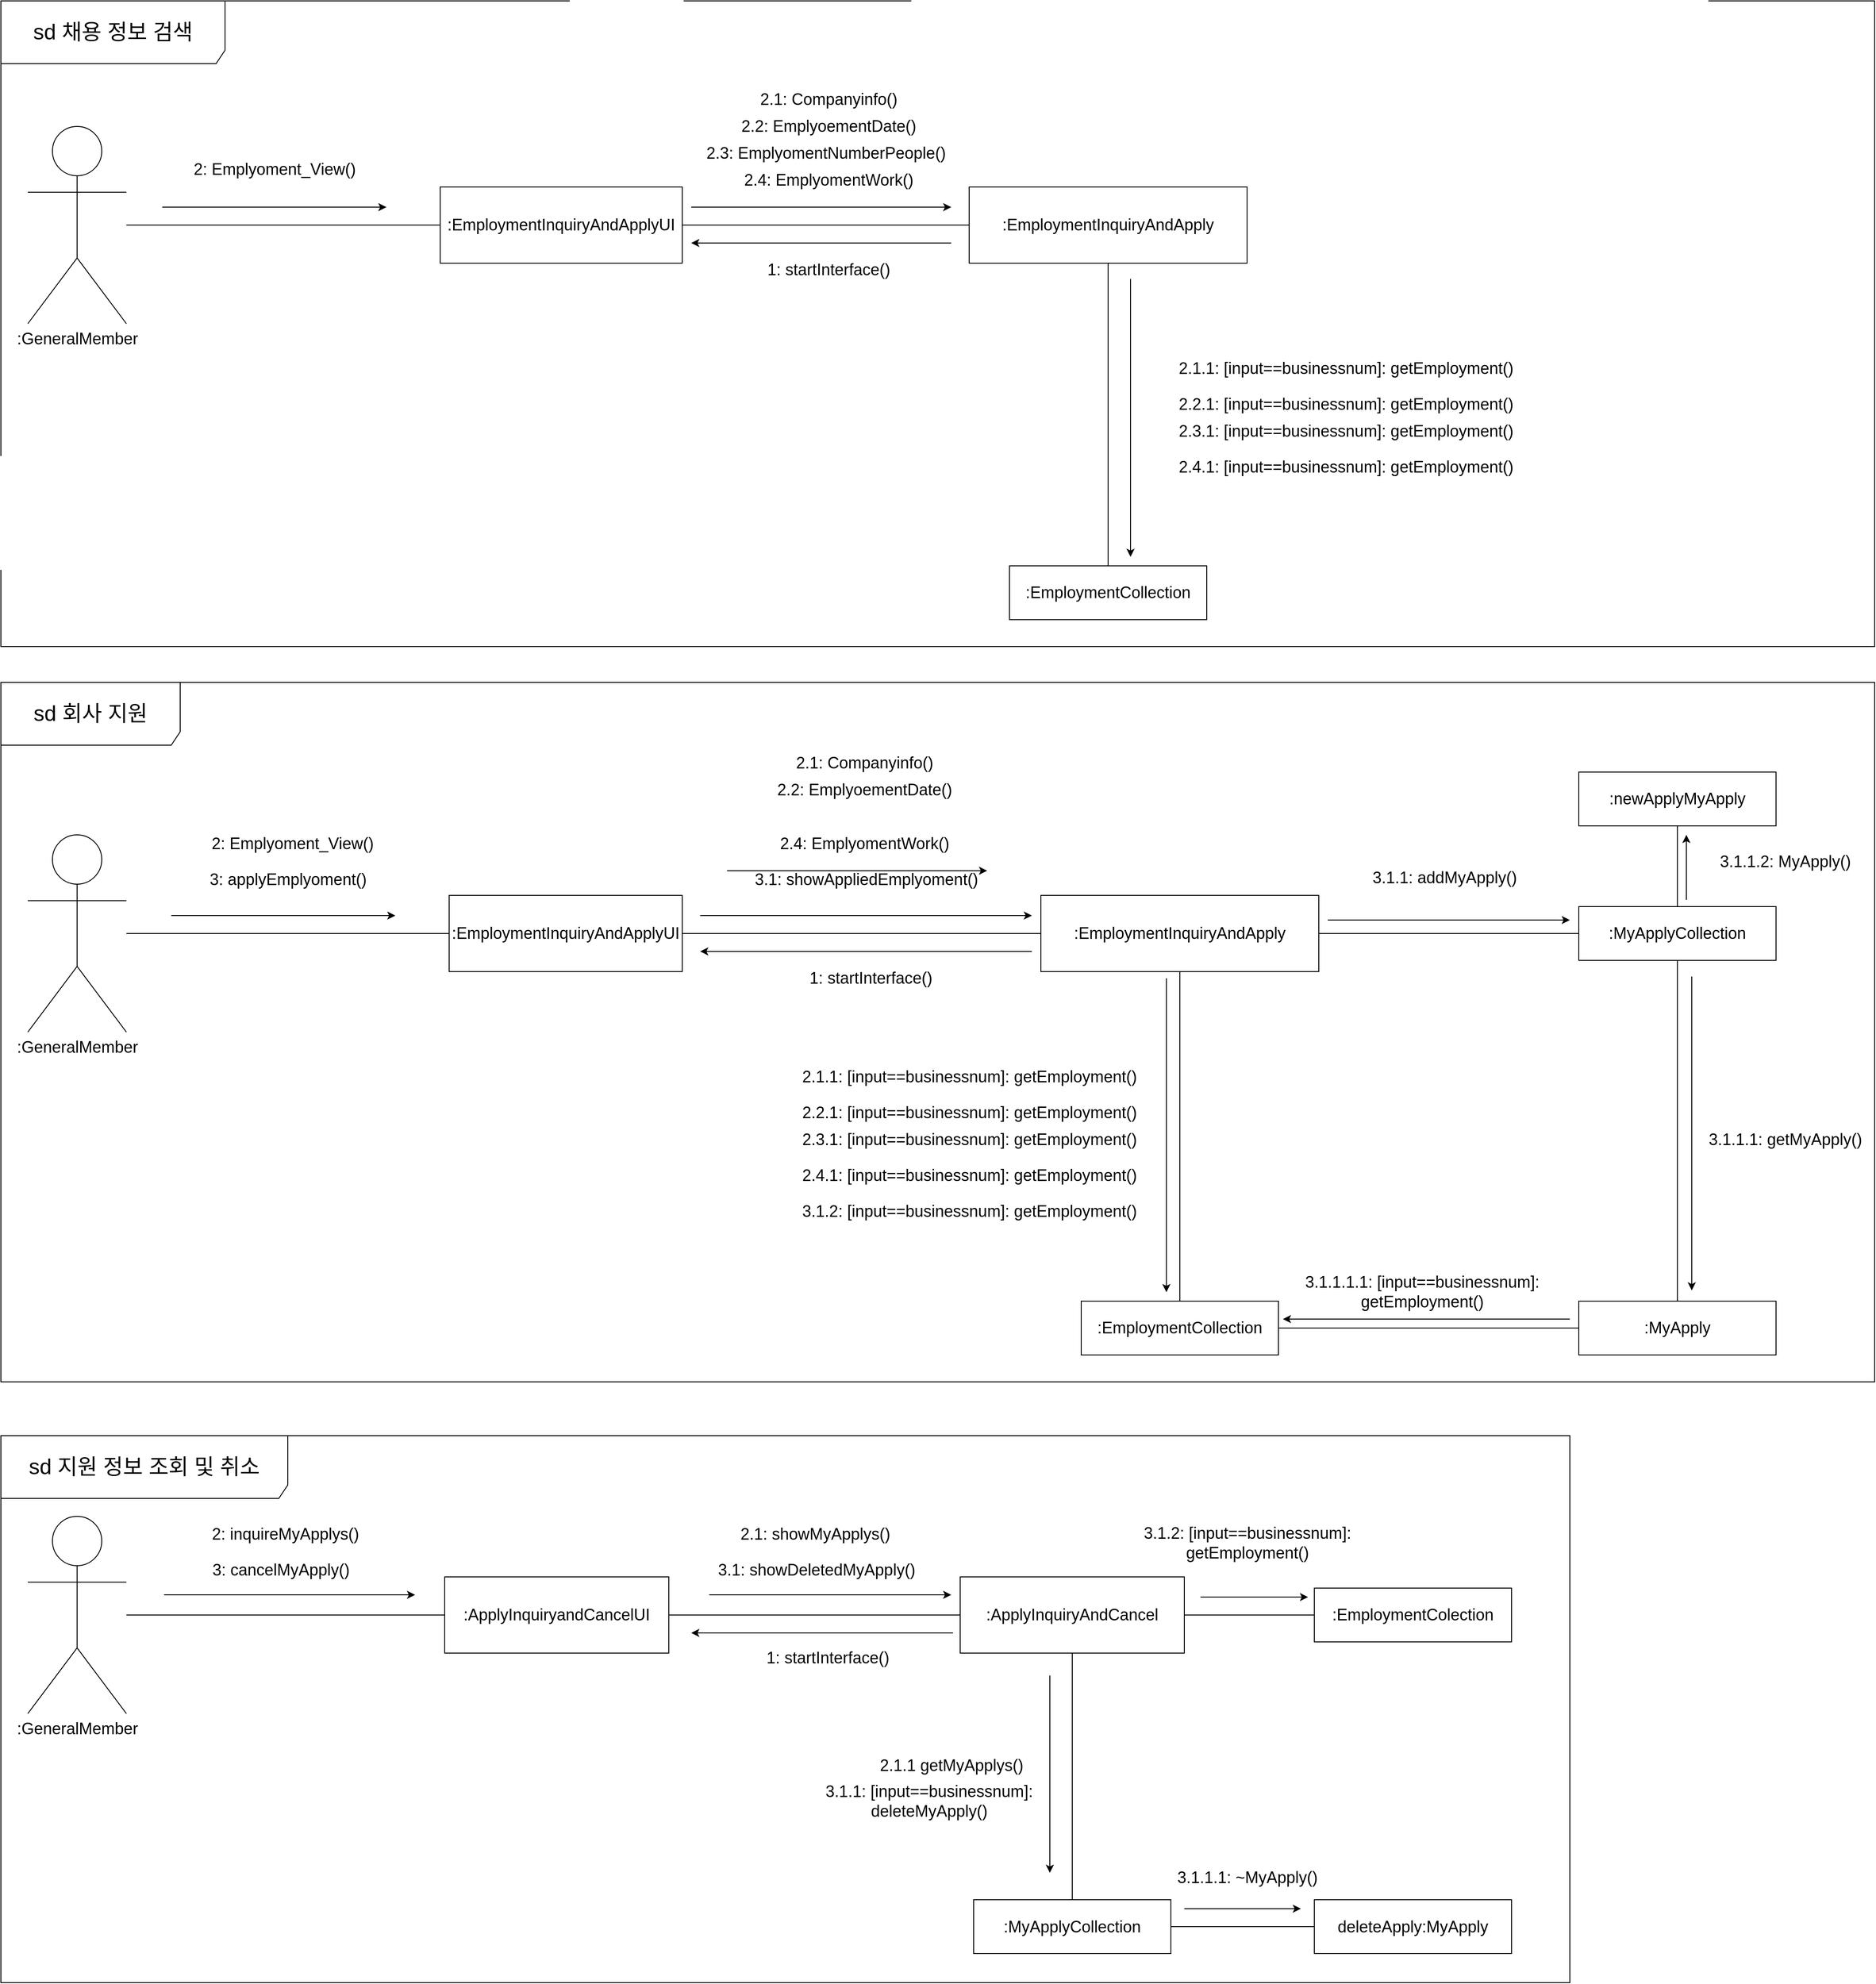 <mxfile version="21.2.8" type="device">
  <diagram name="페이지-1" id="loX1GWIg0YwVXHlp89LK">
    <mxGraphModel dx="1631" dy="4035" grid="1" gridSize="10" guides="1" tooltips="1" connect="1" arrows="1" fold="1" page="1" pageScale="1" pageWidth="827" pageHeight="1169" math="0" shadow="0">
      <root>
        <mxCell id="0" />
        <mxCell id="1" parent="0" />
        <mxCell id="WO4MqIb6YECw_nZwngJ--2" value="" style="group" parent="1" vertex="1" connectable="0">
          <mxGeometry x="40" y="-1240" width="2090" height="720" as="geometry" />
        </mxCell>
        <mxCell id="quF1uSy7DQYUhARwBzJB-43" value="&lt;font style=&quot;font-size: 24px;&quot;&gt;sd 채용 정보 검색&lt;/font&gt;" style="shape=umlFrame;whiteSpace=wrap;html=1;pointerEvents=0;width=250;height=70;" parent="WO4MqIb6YECw_nZwngJ--2" vertex="1">
          <mxGeometry width="2090" height="720" as="geometry" />
        </mxCell>
        <mxCell id="quF1uSy7DQYUhARwBzJB-44" value="&lt;font style=&quot;font-size: 18px;&quot;&gt;:GeneralMember&lt;/font&gt;" style="shape=umlActor;verticalLabelPosition=bottom;verticalAlign=top;html=1;outlineConnect=0;" parent="WO4MqIb6YECw_nZwngJ--2" vertex="1">
          <mxGeometry x="30" y="140" width="110" height="220" as="geometry" />
        </mxCell>
        <mxCell id="quF1uSy7DQYUhARwBzJB-45" value="&lt;font style=&quot;font-size: 18px;&quot;&gt;:EmploymentInquiryAndApplyUI&lt;/font&gt;" style="rounded=0;whiteSpace=wrap;html=1;" parent="WO4MqIb6YECw_nZwngJ--2" vertex="1">
          <mxGeometry x="490" y="207.5" width="270" height="85" as="geometry" />
        </mxCell>
        <mxCell id="quF1uSy7DQYUhARwBzJB-46" value="&lt;font style=&quot;font-size: 18px;&quot;&gt;:EmploymentInquiryAndApply&lt;/font&gt;" style="rounded=0;whiteSpace=wrap;html=1;" parent="WO4MqIb6YECw_nZwngJ--2" vertex="1">
          <mxGeometry x="1080" y="207.5" width="310" height="85" as="geometry" />
        </mxCell>
        <mxCell id="quF1uSy7DQYUhARwBzJB-47" value="" style="endArrow=none;html=1;rounded=0;entryX=0;entryY=0.5;entryDx=0;entryDy=0;" parent="WO4MqIb6YECw_nZwngJ--2" source="quF1uSy7DQYUhARwBzJB-44" target="quF1uSy7DQYUhARwBzJB-45" edge="1">
          <mxGeometry width="50" height="50" relative="1" as="geometry">
            <mxPoint x="290" y="287.5" as="sourcePoint" />
            <mxPoint x="340" y="237.5" as="targetPoint" />
          </mxGeometry>
        </mxCell>
        <mxCell id="quF1uSy7DQYUhARwBzJB-48" value="" style="endArrow=none;html=1;rounded=0;entryX=0;entryY=0.5;entryDx=0;entryDy=0;exitX=1;exitY=0.5;exitDx=0;exitDy=0;" parent="WO4MqIb6YECw_nZwngJ--2" source="quF1uSy7DQYUhARwBzJB-45" target="quF1uSy7DQYUhARwBzJB-46" edge="1">
          <mxGeometry width="50" height="50" relative="1" as="geometry">
            <mxPoint x="860" y="270" as="sourcePoint" />
            <mxPoint x="910" y="220" as="targetPoint" />
          </mxGeometry>
        </mxCell>
        <mxCell id="quF1uSy7DQYUhARwBzJB-50" value="&lt;font style=&quot;font-size: 18px;&quot;&gt;:EmploymentCollection&lt;/font&gt;" style="rounded=0;whiteSpace=wrap;html=1;" parent="WO4MqIb6YECw_nZwngJ--2" vertex="1">
          <mxGeometry x="1125" y="630" width="220" height="60" as="geometry" />
        </mxCell>
        <mxCell id="quF1uSy7DQYUhARwBzJB-52" value="" style="endArrow=none;html=1;rounded=0;exitX=0.5;exitY=0;exitDx=0;exitDy=0;entryX=0.5;entryY=1;entryDx=0;entryDy=0;" parent="WO4MqIb6YECw_nZwngJ--2" source="quF1uSy7DQYUhARwBzJB-50" target="quF1uSy7DQYUhARwBzJB-46" edge="1">
          <mxGeometry width="50" height="50" relative="1" as="geometry">
            <mxPoint x="1010" y="570" as="sourcePoint" />
            <mxPoint x="1130" y="300" as="targetPoint" />
          </mxGeometry>
        </mxCell>
        <mxCell id="quF1uSy7DQYUhARwBzJB-55" value="" style="endArrow=classic;html=1;rounded=0;" parent="WO4MqIb6YECw_nZwngJ--2" edge="1">
          <mxGeometry width="50" height="50" relative="1" as="geometry">
            <mxPoint x="1260" y="310" as="sourcePoint" />
            <mxPoint x="1260" y="620" as="targetPoint" />
          </mxGeometry>
        </mxCell>
        <mxCell id="quF1uSy7DQYUhARwBzJB-57" value="" style="endArrow=classic;html=1;rounded=0;" parent="WO4MqIb6YECw_nZwngJ--2" edge="1">
          <mxGeometry width="50" height="50" relative="1" as="geometry">
            <mxPoint x="180" y="230" as="sourcePoint" />
            <mxPoint x="430" y="230" as="targetPoint" />
          </mxGeometry>
        </mxCell>
        <mxCell id="quF1uSy7DQYUhARwBzJB-58" value="" style="endArrow=classic;html=1;rounded=0;" parent="WO4MqIb6YECw_nZwngJ--2" edge="1">
          <mxGeometry width="50" height="50" relative="1" as="geometry">
            <mxPoint x="1060" y="270" as="sourcePoint" />
            <mxPoint x="770" y="270" as="targetPoint" />
          </mxGeometry>
        </mxCell>
        <mxCell id="quF1uSy7DQYUhARwBzJB-59" value="&lt;font style=&quot;font-size: 18px;&quot;&gt;1: startInterface()&lt;/font&gt;" style="text;html=1;align=center;verticalAlign=middle;resizable=0;points=[];autosize=1;strokeColor=none;fillColor=none;" parent="WO4MqIb6YECw_nZwngJ--2" vertex="1">
          <mxGeometry x="843" y="280" width="160" height="40" as="geometry" />
        </mxCell>
        <mxCell id="quF1uSy7DQYUhARwBzJB-60" value="&lt;font style=&quot;font-size: 18px;&quot;&gt;2: Emplyoment_View()&lt;/font&gt;" style="text;html=1;align=center;verticalAlign=middle;resizable=0;points=[];autosize=1;strokeColor=none;fillColor=none;" parent="WO4MqIb6YECw_nZwngJ--2" vertex="1">
          <mxGeometry x="205" y="167.5" width="200" height="40" as="geometry" />
        </mxCell>
        <mxCell id="rLqudjD9zEhLcXxjKev2-7" value="" style="group" parent="WO4MqIb6YECw_nZwngJ--2" vertex="1" connectable="0">
          <mxGeometry x="770" y="90" width="290" height="140" as="geometry" />
        </mxCell>
        <mxCell id="quF1uSy7DQYUhARwBzJB-56" value="" style="endArrow=classic;html=1;rounded=0;" parent="rLqudjD9zEhLcXxjKev2-7" edge="1">
          <mxGeometry width="50" height="50" relative="1" as="geometry">
            <mxPoint y="140" as="sourcePoint" />
            <mxPoint x="290" y="140" as="targetPoint" />
          </mxGeometry>
        </mxCell>
        <mxCell id="quF1uSy7DQYUhARwBzJB-61" value="&lt;font style=&quot;font-size: 18px;&quot;&gt;2.2: EmplyoementDate()&lt;/font&gt;" style="text;html=1;align=center;verticalAlign=middle;resizable=0;points=[];autosize=1;strokeColor=none;fillColor=none;" parent="rLqudjD9zEhLcXxjKev2-7" vertex="1">
          <mxGeometry x="43" y="30" width="220" height="40" as="geometry" />
        </mxCell>
        <mxCell id="rLqudjD9zEhLcXxjKev2-2" value="&lt;font style=&quot;font-size: 18px;&quot;&gt;2.1: Companyinfo()&lt;/font&gt;" style="text;html=1;align=center;verticalAlign=middle;resizable=0;points=[];autosize=1;strokeColor=none;fillColor=none;" parent="rLqudjD9zEhLcXxjKev2-7" vertex="1">
          <mxGeometry x="63" width="180" height="40" as="geometry" />
        </mxCell>
        <mxCell id="rLqudjD9zEhLcXxjKev2-3" value="&lt;font style=&quot;font-size: 18px;&quot;&gt;2.4: EmplyomentWork()&lt;/font&gt;" style="text;html=1;align=center;verticalAlign=middle;resizable=0;points=[];autosize=1;strokeColor=none;fillColor=none;" parent="rLqudjD9zEhLcXxjKev2-7" vertex="1">
          <mxGeometry x="48" y="90" width="210" height="40" as="geometry" />
        </mxCell>
        <mxCell id="rLqudjD9zEhLcXxjKev2-13" value="" style="group" parent="WO4MqIb6YECw_nZwngJ--2" vertex="1" connectable="0">
          <mxGeometry x="1300" y="390" width="400" height="150" as="geometry" />
        </mxCell>
        <mxCell id="quF1uSy7DQYUhARwBzJB-63" value="&lt;font style=&quot;font-size: 18px;&quot;&gt;2.1.1: [input==businessnum]: getEmployment()&lt;/font&gt;" style="text;html=1;align=center;verticalAlign=middle;resizable=0;points=[];autosize=1;strokeColor=none;fillColor=none;" parent="rLqudjD9zEhLcXxjKev2-13" vertex="1">
          <mxGeometry width="400" height="40" as="geometry" />
        </mxCell>
        <mxCell id="rLqudjD9zEhLcXxjKev2-6" value="&lt;font style=&quot;font-size: 18px;&quot;&gt;2.4.1: [input==businessnum]: getEmployment()&lt;/font&gt;" style="text;html=1;align=center;verticalAlign=middle;resizable=0;points=[];autosize=1;strokeColor=none;fillColor=none;" parent="rLqudjD9zEhLcXxjKev2-13" vertex="1">
          <mxGeometry y="110" width="400" height="40" as="geometry" />
        </mxCell>
        <mxCell id="rLqudjD9zEhLcXxjKev2-5" value="&lt;font style=&quot;font-size: 18px;&quot;&gt;2.3.1: [input==businessnum]: getEmployment()&lt;/font&gt;" style="text;html=1;align=center;verticalAlign=middle;resizable=0;points=[];autosize=1;strokeColor=none;fillColor=none;" parent="rLqudjD9zEhLcXxjKev2-13" vertex="1">
          <mxGeometry y="70" width="400" height="40" as="geometry" />
        </mxCell>
        <mxCell id="rLqudjD9zEhLcXxjKev2-4" value="&lt;font style=&quot;font-size: 18px;&quot;&gt;2.2.1: [input==businessnum]: getEmployment()&lt;/font&gt;" style="text;html=1;align=center;verticalAlign=middle;resizable=0;points=[];autosize=1;strokeColor=none;fillColor=none;" parent="rLqudjD9zEhLcXxjKev2-13" vertex="1">
          <mxGeometry y="40" width="400" height="40" as="geometry" />
        </mxCell>
        <mxCell id="WO4MqIb6YECw_nZwngJ--65" value="" style="group" parent="1" vertex="1" connectable="0">
          <mxGeometry x="40" y="-480" width="2090" height="780" as="geometry" />
        </mxCell>
        <mxCell id="WO4MqIb6YECw_nZwngJ--66" value="&lt;font style=&quot;font-size: 18px;&quot;&gt;:GeneralMember&lt;/font&gt;" style="shape=umlActor;verticalLabelPosition=bottom;verticalAlign=top;html=1;outlineConnect=0;" parent="WO4MqIb6YECw_nZwngJ--65" vertex="1">
          <mxGeometry x="30" y="170" width="110" height="220" as="geometry" />
        </mxCell>
        <mxCell id="WO4MqIb6YECw_nZwngJ--67" value="&lt;font style=&quot;font-size: 18px;&quot;&gt;:EmploymentInquiryAndApplyUI&lt;/font&gt;" style="rounded=0;whiteSpace=wrap;html=1;" parent="WO4MqIb6YECw_nZwngJ--65" vertex="1">
          <mxGeometry x="500" y="237.5" width="260" height="85" as="geometry" />
        </mxCell>
        <mxCell id="WO4MqIb6YECw_nZwngJ--68" value="&lt;font style=&quot;font-size: 18px;&quot;&gt;:EmploymentInquiryAndApply&lt;/font&gt;" style="rounded=0;whiteSpace=wrap;html=1;" parent="WO4MqIb6YECw_nZwngJ--65" vertex="1">
          <mxGeometry x="1160" y="237.5" width="310" height="85" as="geometry" />
        </mxCell>
        <mxCell id="WO4MqIb6YECw_nZwngJ--69" value="" style="endArrow=none;html=1;rounded=0;entryX=0;entryY=0.5;entryDx=0;entryDy=0;" parent="WO4MqIb6YECw_nZwngJ--65" source="WO4MqIb6YECw_nZwngJ--66" target="WO4MqIb6YECw_nZwngJ--67" edge="1">
          <mxGeometry width="50" height="50" relative="1" as="geometry">
            <mxPoint x="300" y="317.5" as="sourcePoint" />
            <mxPoint x="350" y="267.5" as="targetPoint" />
          </mxGeometry>
        </mxCell>
        <mxCell id="WO4MqIb6YECw_nZwngJ--70" value="" style="endArrow=none;html=1;rounded=0;entryX=0;entryY=0.5;entryDx=0;entryDy=0;exitX=1;exitY=0.5;exitDx=0;exitDy=0;" parent="WO4MqIb6YECw_nZwngJ--65" source="WO4MqIb6YECw_nZwngJ--67" target="WO4MqIb6YECw_nZwngJ--68" edge="1">
          <mxGeometry width="50" height="50" relative="1" as="geometry">
            <mxPoint x="870" y="300" as="sourcePoint" />
            <mxPoint x="920" y="250" as="targetPoint" />
          </mxGeometry>
        </mxCell>
        <mxCell id="WO4MqIb6YECw_nZwngJ--72" value="&lt;font style=&quot;font-size: 18px;&quot;&gt;:EmploymentCollection&lt;/font&gt;" style="rounded=0;whiteSpace=wrap;html=1;" parent="WO4MqIb6YECw_nZwngJ--65" vertex="1">
          <mxGeometry x="1205" y="690" width="220" height="60" as="geometry" />
        </mxCell>
        <mxCell id="WO4MqIb6YECw_nZwngJ--74" value="" style="endArrow=none;html=1;rounded=0;exitX=0.5;exitY=0;exitDx=0;exitDy=0;entryX=0.5;entryY=1;entryDx=0;entryDy=0;" parent="WO4MqIb6YECw_nZwngJ--65" source="WO4MqIb6YECw_nZwngJ--72" target="WO4MqIb6YECw_nZwngJ--68" edge="1">
          <mxGeometry width="50" height="50" relative="1" as="geometry">
            <mxPoint x="1020" y="600" as="sourcePoint" />
            <mxPoint x="1140" y="330" as="targetPoint" />
          </mxGeometry>
        </mxCell>
        <mxCell id="WO4MqIb6YECw_nZwngJ--76" value="" style="endArrow=classic;html=1;rounded=0;" parent="WO4MqIb6YECw_nZwngJ--65" edge="1">
          <mxGeometry width="50" height="50" relative="1" as="geometry">
            <mxPoint x="1300" y="330" as="sourcePoint" />
            <mxPoint x="1300" y="680" as="targetPoint" />
          </mxGeometry>
        </mxCell>
        <mxCell id="WO4MqIb6YECw_nZwngJ--77" value="" style="endArrow=classic;html=1;rounded=0;" parent="WO4MqIb6YECw_nZwngJ--65" edge="1">
          <mxGeometry width="50" height="50" relative="1" as="geometry">
            <mxPoint x="780" y="260" as="sourcePoint" />
            <mxPoint x="1150" y="260" as="targetPoint" />
          </mxGeometry>
        </mxCell>
        <mxCell id="WO4MqIb6YECw_nZwngJ--78" value="" style="endArrow=classic;html=1;rounded=0;" parent="WO4MqIb6YECw_nZwngJ--65" edge="1">
          <mxGeometry width="50" height="50" relative="1" as="geometry">
            <mxPoint x="190" y="260" as="sourcePoint" />
            <mxPoint x="440" y="260" as="targetPoint" />
          </mxGeometry>
        </mxCell>
        <mxCell id="WO4MqIb6YECw_nZwngJ--85" value="&lt;font style=&quot;font-size: 18px;&quot;&gt;:MyApplyCollection&lt;/font&gt;" style="rounded=0;whiteSpace=wrap;html=1;" parent="WO4MqIb6YECw_nZwngJ--65" vertex="1">
          <mxGeometry x="1760" y="250" width="220" height="60" as="geometry" />
        </mxCell>
        <mxCell id="WO4MqIb6YECw_nZwngJ--88" value="&lt;font style=&quot;font-size: 18px;&quot;&gt;3.1.1: addMyApply()&lt;/font&gt;" style="text;html=1;align=center;verticalAlign=middle;resizable=0;points=[];autosize=1;strokeColor=none;fillColor=none;" parent="WO4MqIb6YECw_nZwngJ--65" vertex="1">
          <mxGeometry x="1520" y="197.5" width="180" height="40" as="geometry" />
        </mxCell>
        <mxCell id="WO4MqIb6YECw_nZwngJ--91" value="" style="endArrow=none;html=1;rounded=0;entryX=0;entryY=0.5;entryDx=0;entryDy=0;exitX=1;exitY=0.5;exitDx=0;exitDy=0;" parent="WO4MqIb6YECw_nZwngJ--65" source="WO4MqIb6YECw_nZwngJ--68" target="WO4MqIb6YECw_nZwngJ--85" edge="1">
          <mxGeometry width="50" height="50" relative="1" as="geometry">
            <mxPoint x="1500" y="320" as="sourcePoint" />
            <mxPoint x="1550" y="270" as="targetPoint" />
          </mxGeometry>
        </mxCell>
        <mxCell id="WO4MqIb6YECw_nZwngJ--92" value="&lt;font style=&quot;font-size: 24px;&quot;&gt;sd 회사 지원&lt;/font&gt;" style="shape=umlFrame;whiteSpace=wrap;html=1;pointerEvents=0;width=200;height=70;" parent="WO4MqIb6YECw_nZwngJ--65" vertex="1">
          <mxGeometry width="2090" height="780" as="geometry" />
        </mxCell>
        <mxCell id="WO4MqIb6YECw_nZwngJ--93" value="" style="endArrow=classic;html=1;rounded=0;" parent="WO4MqIb6YECw_nZwngJ--65" edge="1">
          <mxGeometry width="50" height="50" relative="1" as="geometry">
            <mxPoint x="1480" y="265" as="sourcePoint" />
            <mxPoint x="1750" y="265" as="targetPoint" />
          </mxGeometry>
        </mxCell>
        <mxCell id="WO4MqIb6YECw_nZwngJ--99" value="" style="group" parent="WO4MqIb6YECw_nZwngJ--65" vertex="1" connectable="0">
          <mxGeometry x="780" y="300" width="370" height="50" as="geometry" />
        </mxCell>
        <mxCell id="WO4MqIb6YECw_nZwngJ--100" value="" style="endArrow=classic;html=1;rounded=0;" parent="WO4MqIb6YECw_nZwngJ--99" edge="1">
          <mxGeometry width="50" height="50" relative="1" as="geometry">
            <mxPoint x="370" as="sourcePoint" />
            <mxPoint as="targetPoint" />
          </mxGeometry>
        </mxCell>
        <mxCell id="WO4MqIb6YECw_nZwngJ--101" value="&lt;font style=&quot;font-size: 18px;&quot;&gt;1: startInterface()&lt;/font&gt;" style="text;html=1;align=center;verticalAlign=middle;resizable=0;points=[];autosize=1;strokeColor=none;fillColor=none;" parent="WO4MqIb6YECw_nZwngJ--99" vertex="1">
          <mxGeometry x="110" y="10" width="160" height="40" as="geometry" />
        </mxCell>
        <mxCell id="8jMC6GPZ3beWoUa8nk8o-9" value="" style="group" parent="WO4MqIb6YECw_nZwngJ--65" vertex="1" connectable="0">
          <mxGeometry x="820" y="160" width="290" height="80" as="geometry" />
        </mxCell>
        <mxCell id="WO4MqIb6YECw_nZwngJ--87" value="&lt;font style=&quot;font-size: 18px;&quot;&gt;3.1: showAppliedEmplyoment()&lt;/font&gt;" style="text;html=1;align=center;verticalAlign=middle;resizable=0;points=[];autosize=1;strokeColor=none;fillColor=none;" parent="8jMC6GPZ3beWoUa8nk8o-9" vertex="1">
          <mxGeometry x="10" y="40" width="270" height="40" as="geometry" />
        </mxCell>
        <mxCell id="8jMC6GPZ3beWoUa8nk8o-10" value="" style="group" parent="WO4MqIb6YECw_nZwngJ--65" vertex="1" connectable="0">
          <mxGeometry x="200" y="160" width="250" height="80" as="geometry" />
        </mxCell>
        <mxCell id="WO4MqIb6YECw_nZwngJ--79" value="&lt;font style=&quot;font-size: 18px;&quot;&gt;2: Emplyoment_View()&lt;/font&gt;" style="text;html=1;align=center;verticalAlign=middle;resizable=0;points=[];autosize=1;strokeColor=none;fillColor=none;" parent="8jMC6GPZ3beWoUa8nk8o-10" vertex="1">
          <mxGeometry x="25" width="200" height="40" as="geometry" />
        </mxCell>
        <mxCell id="WO4MqIb6YECw_nZwngJ--86" value="&lt;font style=&quot;font-size: 18px;&quot;&gt;3: applyEmplyoment()&lt;/font&gt;" style="text;html=1;align=center;verticalAlign=middle;resizable=0;points=[];autosize=1;strokeColor=none;fillColor=none;" parent="8jMC6GPZ3beWoUa8nk8o-10" vertex="1">
          <mxGeometry x="20" y="40" width="200" height="40" as="geometry" />
        </mxCell>
        <mxCell id="8jMC6GPZ3beWoUa8nk8o-11" value="&lt;font style=&quot;font-size: 18px;&quot;&gt;:MyApply&lt;/font&gt;" style="rounded=0;whiteSpace=wrap;html=1;" parent="WO4MqIb6YECw_nZwngJ--65" vertex="1">
          <mxGeometry x="1760" y="690" width="220" height="60" as="geometry" />
        </mxCell>
        <mxCell id="8jMC6GPZ3beWoUa8nk8o-13" value="" style="endArrow=none;html=1;rounded=0;entryX=0;entryY=0.5;entryDx=0;entryDy=0;exitX=1;exitY=0.5;exitDx=0;exitDy=0;" parent="WO4MqIb6YECw_nZwngJ--65" source="WO4MqIb6YECw_nZwngJ--72" target="8jMC6GPZ3beWoUa8nk8o-11" edge="1">
          <mxGeometry width="50" height="50" relative="1" as="geometry">
            <mxPoint x="1100" y="560" as="sourcePoint" />
            <mxPoint x="1150" y="510" as="targetPoint" />
          </mxGeometry>
        </mxCell>
        <mxCell id="8jMC6GPZ3beWoUa8nk8o-14" value="" style="endArrow=none;html=1;rounded=0;entryX=0.5;entryY=1;entryDx=0;entryDy=0;exitX=0.5;exitY=0;exitDx=0;exitDy=0;" parent="WO4MqIb6YECw_nZwngJ--65" source="8jMC6GPZ3beWoUa8nk8o-11" target="WO4MqIb6YECw_nZwngJ--85" edge="1">
          <mxGeometry width="50" height="50" relative="1" as="geometry">
            <mxPoint x="1100" y="560" as="sourcePoint" />
            <mxPoint x="1150" y="510" as="targetPoint" />
          </mxGeometry>
        </mxCell>
        <mxCell id="8jMC6GPZ3beWoUa8nk8o-15" value="" style="endArrow=classic;html=1;rounded=0;" parent="WO4MqIb6YECw_nZwngJ--65" edge="1">
          <mxGeometry width="50" height="50" relative="1" as="geometry">
            <mxPoint x="1886" y="328" as="sourcePoint" />
            <mxPoint x="1886" y="678" as="targetPoint" />
          </mxGeometry>
        </mxCell>
        <mxCell id="8jMC6GPZ3beWoUa8nk8o-16" value="&lt;font style=&quot;font-size: 18px;&quot;&gt;3.1.1.1: getMyApply()&lt;/font&gt;" style="text;html=1;align=center;verticalAlign=middle;resizable=0;points=[];autosize=1;strokeColor=none;fillColor=none;" parent="WO4MqIb6YECw_nZwngJ--65" vertex="1">
          <mxGeometry x="1895" y="490" width="190" height="40" as="geometry" />
        </mxCell>
        <mxCell id="8jMC6GPZ3beWoUa8nk8o-18" value="&lt;font style=&quot;font-size: 18px;&quot;&gt;3.1.1.1.1: [input==businessnum]:&lt;br&gt;getEmployment()&lt;/font&gt;" style="text;html=1;align=center;verticalAlign=middle;resizable=0;points=[];autosize=1;strokeColor=none;fillColor=none;" parent="WO4MqIb6YECw_nZwngJ--65" vertex="1">
          <mxGeometry x="1445" y="650" width="280" height="60" as="geometry" />
        </mxCell>
        <mxCell id="8jMC6GPZ3beWoUa8nk8o-21" value="&lt;font style=&quot;font-size: 18px;&quot;&gt;3.1.2: [input==businessnum]: getEmployment()&lt;/font&gt;" style="text;html=1;align=center;verticalAlign=middle;resizable=0;points=[];autosize=1;strokeColor=none;fillColor=none;" parent="WO4MqIb6YECw_nZwngJ--65" vertex="1">
          <mxGeometry x="880" y="570" width="400" height="40" as="geometry" />
        </mxCell>
        <mxCell id="8jMC6GPZ3beWoUa8nk8o-22" value="" style="endArrow=none;html=1;rounded=0;exitX=0.5;exitY=0;exitDx=0;exitDy=0;" parent="WO4MqIb6YECw_nZwngJ--65" source="WO4MqIb6YECw_nZwngJ--85" edge="1">
          <mxGeometry width="50" height="50" relative="1" as="geometry">
            <mxPoint x="1870" y="170" as="sourcePoint" />
            <mxPoint x="1870" y="150" as="targetPoint" />
          </mxGeometry>
        </mxCell>
        <mxCell id="8jMC6GPZ3beWoUa8nk8o-23" value="&lt;font style=&quot;font-size: 18px;&quot;&gt;:newApplyMyApply&lt;/font&gt;" style="rounded=0;whiteSpace=wrap;html=1;" parent="WO4MqIb6YECw_nZwngJ--65" vertex="1">
          <mxGeometry x="1760" y="100" width="220" height="60" as="geometry" />
        </mxCell>
        <mxCell id="8jMC6GPZ3beWoUa8nk8o-24" value="&lt;font style=&quot;font-size: 18px;&quot;&gt;3.1.1.2: MyApply()&lt;/font&gt;" style="text;html=1;align=center;verticalAlign=middle;resizable=0;points=[];autosize=1;strokeColor=none;fillColor=none;" parent="WO4MqIb6YECw_nZwngJ--65" vertex="1">
          <mxGeometry x="1905" y="180" width="170" height="40" as="geometry" />
        </mxCell>
        <mxCell id="8jMC6GPZ3beWoUa8nk8o-25" value="" style="endArrow=classic;html=1;rounded=0;" parent="WO4MqIb6YECw_nZwngJ--65" edge="1">
          <mxGeometry width="50" height="50" relative="1" as="geometry">
            <mxPoint x="1880" y="242.5" as="sourcePoint" />
            <mxPoint x="1880" y="170" as="targetPoint" />
          </mxGeometry>
        </mxCell>
        <mxCell id="8jMC6GPZ3beWoUa8nk8o-1" value="" style="group" parent="1" vertex="1" connectable="0">
          <mxGeometry x="40" y="360" width="1750" height="610" as="geometry" />
        </mxCell>
        <mxCell id="quF1uSy7DQYUhARwBzJB-22" value="&lt;font style=&quot;font-size: 24px;&quot;&gt;sd 지원 정보 조회 및 취소&lt;/font&gt;" style="shape=umlFrame;whiteSpace=wrap;html=1;pointerEvents=0;width=320;height=70;" parent="8jMC6GPZ3beWoUa8nk8o-1" vertex="1">
          <mxGeometry width="1750" height="610" as="geometry" />
        </mxCell>
        <mxCell id="quF1uSy7DQYUhARwBzJB-23" value="&lt;font style=&quot;font-size: 18px;&quot;&gt;:ApplyInquiryandCancelUI&lt;/font&gt;" style="rounded=0;whiteSpace=wrap;html=1;" parent="8jMC6GPZ3beWoUa8nk8o-1" vertex="1">
          <mxGeometry x="495" y="157.5" width="250" height="85" as="geometry" />
        </mxCell>
        <mxCell id="quF1uSy7DQYUhARwBzJB-24" value="&lt;font style=&quot;font-size: 18px;&quot;&gt;:ApplyInquiryAndCancel&lt;/font&gt;" style="rounded=0;whiteSpace=wrap;html=1;" parent="8jMC6GPZ3beWoUa8nk8o-1" vertex="1">
          <mxGeometry x="1070" y="157.5" width="250" height="85" as="geometry" />
        </mxCell>
        <mxCell id="quF1uSy7DQYUhARwBzJB-25" value="&lt;font style=&quot;font-size: 18px;&quot;&gt;:GeneralMember&lt;/font&gt;" style="shape=umlActor;verticalLabelPosition=bottom;verticalAlign=top;html=1;outlineConnect=0;" parent="8jMC6GPZ3beWoUa8nk8o-1" vertex="1">
          <mxGeometry x="30" y="90" width="110" height="220" as="geometry" />
        </mxCell>
        <mxCell id="quF1uSy7DQYUhARwBzJB-26" value="" style="endArrow=none;html=1;rounded=0;entryX=0;entryY=0.5;entryDx=0;entryDy=0;" parent="8jMC6GPZ3beWoUa8nk8o-1" source="quF1uSy7DQYUhARwBzJB-25" target="quF1uSy7DQYUhARwBzJB-23" edge="1">
          <mxGeometry width="50" height="50" relative="1" as="geometry">
            <mxPoint x="860" y="397.5" as="sourcePoint" />
            <mxPoint x="910" y="347.5" as="targetPoint" />
          </mxGeometry>
        </mxCell>
        <mxCell id="quF1uSy7DQYUhARwBzJB-27" value="" style="endArrow=none;html=1;rounded=0;entryX=1;entryY=0.5;entryDx=0;entryDy=0;exitX=0;exitY=0.5;exitDx=0;exitDy=0;" parent="8jMC6GPZ3beWoUa8nk8o-1" source="quF1uSy7DQYUhARwBzJB-24" target="quF1uSy7DQYUhARwBzJB-23" edge="1">
          <mxGeometry width="50" height="50" relative="1" as="geometry">
            <mxPoint x="860" y="397.5" as="sourcePoint" />
            <mxPoint x="910" y="347.5" as="targetPoint" />
          </mxGeometry>
        </mxCell>
        <mxCell id="quF1uSy7DQYUhARwBzJB-28" value="&lt;font style=&quot;font-size: 18px;&quot;&gt;2: inquireMyApplys()&lt;/font&gt;" style="text;html=1;align=center;verticalAlign=middle;resizable=0;points=[];autosize=1;strokeColor=none;fillColor=none;" parent="8jMC6GPZ3beWoUa8nk8o-1" vertex="1">
          <mxGeometry x="222" y="90" width="190" height="40" as="geometry" />
        </mxCell>
        <mxCell id="quF1uSy7DQYUhARwBzJB-29" value="" style="endArrow=classic;html=1;rounded=0;" parent="8jMC6GPZ3beWoUa8nk8o-1" edge="1">
          <mxGeometry width="50" height="50" relative="1" as="geometry">
            <mxPoint x="182" y="177.5" as="sourcePoint" />
            <mxPoint x="462" y="177.5" as="targetPoint" />
          </mxGeometry>
        </mxCell>
        <mxCell id="quF1uSy7DQYUhARwBzJB-30" value="&lt;font style=&quot;font-size: 18px;&quot;&gt;2.1: showMyApplys()&lt;/font&gt;" style="text;html=1;align=center;verticalAlign=middle;resizable=0;points=[];autosize=1;strokeColor=none;fillColor=none;" parent="8jMC6GPZ3beWoUa8nk8o-1" vertex="1">
          <mxGeometry x="813" y="90" width="190" height="40" as="geometry" />
        </mxCell>
        <mxCell id="quF1uSy7DQYUhARwBzJB-31" value="&lt;font style=&quot;font-size: 18px;&quot;&gt;:MyApplyCollection&lt;/font&gt;" style="rounded=0;whiteSpace=wrap;html=1;" parent="8jMC6GPZ3beWoUa8nk8o-1" vertex="1">
          <mxGeometry x="1085" y="517.5" width="220" height="60" as="geometry" />
        </mxCell>
        <mxCell id="quF1uSy7DQYUhARwBzJB-32" value="" style="endArrow=none;html=1;rounded=0;entryX=0.5;entryY=1;entryDx=0;entryDy=0;exitX=0.5;exitY=0;exitDx=0;exitDy=0;" parent="8jMC6GPZ3beWoUa8nk8o-1" source="quF1uSy7DQYUhARwBzJB-31" target="quF1uSy7DQYUhARwBzJB-24" edge="1">
          <mxGeometry width="50" height="50" relative="1" as="geometry">
            <mxPoint x="880" y="397.5" as="sourcePoint" />
            <mxPoint x="930" y="347.5" as="targetPoint" />
          </mxGeometry>
        </mxCell>
        <mxCell id="quF1uSy7DQYUhARwBzJB-33" value="" style="endArrow=classic;html=1;rounded=0;" parent="8jMC6GPZ3beWoUa8nk8o-1" edge="1">
          <mxGeometry width="50" height="50" relative="1" as="geometry">
            <mxPoint x="1170" y="267.5" as="sourcePoint" />
            <mxPoint x="1170" y="487.5" as="targetPoint" />
          </mxGeometry>
        </mxCell>
        <mxCell id="quF1uSy7DQYUhARwBzJB-34" value="&lt;font style=&quot;font-size: 18px;&quot;&gt;2.1.1 getMyApplys()&lt;/font&gt;" style="text;html=1;align=center;verticalAlign=middle;resizable=0;points=[];autosize=1;strokeColor=none;fillColor=none;" parent="8jMC6GPZ3beWoUa8nk8o-1" vertex="1">
          <mxGeometry x="970" y="348" width="180" height="40" as="geometry" />
        </mxCell>
        <mxCell id="quF1uSy7DQYUhARwBzJB-35" value="&lt;font style=&quot;font-size: 18px;&quot;&gt;3: cancelMyApply()&lt;/font&gt;" style="text;html=1;align=center;verticalAlign=middle;resizable=0;points=[];autosize=1;strokeColor=none;fillColor=none;" parent="8jMC6GPZ3beWoUa8nk8o-1" vertex="1">
          <mxGeometry x="222" y="130" width="180" height="40" as="geometry" />
        </mxCell>
        <mxCell id="quF1uSy7DQYUhARwBzJB-36" value="&lt;font style=&quot;font-size: 18px;&quot;&gt;&amp;nbsp; &amp;nbsp; &amp;nbsp;3.1: showDeletedMyApply()&lt;/font&gt;" style="text;html=1;align=center;verticalAlign=middle;resizable=0;points=[];autosize=1;strokeColor=none;fillColor=none;" parent="8jMC6GPZ3beWoUa8nk8o-1" vertex="1">
          <mxGeometry x="762" y="130" width="270" height="40" as="geometry" />
        </mxCell>
        <mxCell id="quF1uSy7DQYUhARwBzJB-37" value="" style="endArrow=classic;html=1;rounded=0;" parent="8jMC6GPZ3beWoUa8nk8o-1" edge="1">
          <mxGeometry width="50" height="50" relative="1" as="geometry">
            <mxPoint x="790" y="177.5" as="sourcePoint" />
            <mxPoint x="1060" y="177.5" as="targetPoint" />
          </mxGeometry>
        </mxCell>
        <mxCell id="quF1uSy7DQYUhARwBzJB-38" value="&lt;font style=&quot;font-size: 18px;&quot;&gt;3.1.1: [input==businessnum]:&lt;br&gt;deleteMyApply()&lt;/font&gt;" style="text;html=1;align=center;verticalAlign=middle;resizable=0;points=[];autosize=1;strokeColor=none;fillColor=none;" parent="8jMC6GPZ3beWoUa8nk8o-1" vertex="1">
          <mxGeometry x="910" y="378" width="250" height="60" as="geometry" />
        </mxCell>
        <mxCell id="quF1uSy7DQYUhARwBzJB-39" value="&lt;font style=&quot;font-size: 18px;&quot;&gt;deleteApply:MyApply&lt;/font&gt;" style="rounded=0;whiteSpace=wrap;html=1;" parent="8jMC6GPZ3beWoUa8nk8o-1" vertex="1">
          <mxGeometry x="1465" y="517.5" width="220" height="60" as="geometry" />
        </mxCell>
        <mxCell id="quF1uSy7DQYUhARwBzJB-40" value="&lt;font style=&quot;font-size: 18px;&quot;&gt;3.1.1.1: ~MyApply()&lt;/font&gt;" style="text;html=1;align=center;verticalAlign=middle;resizable=0;points=[];autosize=1;strokeColor=none;fillColor=none;" parent="8jMC6GPZ3beWoUa8nk8o-1" vertex="1">
          <mxGeometry x="1300" y="472.5" width="180" height="40" as="geometry" />
        </mxCell>
        <mxCell id="quF1uSy7DQYUhARwBzJB-41" value="" style="endArrow=classic;html=1;rounded=0;" parent="8jMC6GPZ3beWoUa8nk8o-1" edge="1">
          <mxGeometry width="50" height="50" relative="1" as="geometry">
            <mxPoint x="1320" y="527.5" as="sourcePoint" />
            <mxPoint x="1450" y="527.5" as="targetPoint" />
          </mxGeometry>
        </mxCell>
        <mxCell id="quF1uSy7DQYUhARwBzJB-42" value="" style="endArrow=none;html=1;rounded=0;entryX=0;entryY=0.5;entryDx=0;entryDy=0;exitX=1;exitY=0.5;exitDx=0;exitDy=0;" parent="8jMC6GPZ3beWoUa8nk8o-1" source="quF1uSy7DQYUhARwBzJB-31" target="quF1uSy7DQYUhARwBzJB-39" edge="1">
          <mxGeometry width="50" height="50" relative="1" as="geometry">
            <mxPoint x="1300" y="547.5" as="sourcePoint" />
            <mxPoint x="1500" y="548" as="targetPoint" />
          </mxGeometry>
        </mxCell>
        <mxCell id="yYso_XX4nIZLWj4gBr1q-2" value="" style="group" parent="8jMC6GPZ3beWoUa8nk8o-1" vertex="1" connectable="0">
          <mxGeometry x="770" y="220" width="292" height="48" as="geometry" />
        </mxCell>
        <mxCell id="yYso_XX4nIZLWj4gBr1q-3" value="" style="endArrow=classic;html=1;rounded=0;" parent="yYso_XX4nIZLWj4gBr1q-2" edge="1">
          <mxGeometry width="50" height="50" relative="1" as="geometry">
            <mxPoint x="292" as="sourcePoint" />
            <mxPoint as="targetPoint" />
          </mxGeometry>
        </mxCell>
        <mxCell id="yYso_XX4nIZLWj4gBr1q-4" value="&lt;font style=&quot;font-size: 18px;&quot;&gt;1: startInterface()&lt;/font&gt;" style="text;html=1;align=center;verticalAlign=middle;resizable=0;points=[];autosize=1;strokeColor=none;fillColor=none;" parent="yYso_XX4nIZLWj4gBr1q-2" vertex="1">
          <mxGeometry x="71.811" y="8" width="160" height="40" as="geometry" />
        </mxCell>
        <mxCell id="8jMC6GPZ3beWoUa8nk8o-26" value="&lt;font style=&quot;font-size: 18px;&quot;&gt;:EmploymentColection&lt;/font&gt;" style="rounded=0;whiteSpace=wrap;html=1;" parent="8jMC6GPZ3beWoUa8nk8o-1" vertex="1">
          <mxGeometry x="1465" y="170" width="220" height="60" as="geometry" />
        </mxCell>
        <mxCell id="8jMC6GPZ3beWoUa8nk8o-27" value="" style="endArrow=none;html=1;rounded=0;entryX=0;entryY=0.5;entryDx=0;entryDy=0;exitX=1;exitY=0.5;exitDx=0;exitDy=0;" parent="8jMC6GPZ3beWoUa8nk8o-1" source="quF1uSy7DQYUhARwBzJB-24" target="8jMC6GPZ3beWoUa8nk8o-26" edge="1">
          <mxGeometry width="50" height="50" relative="1" as="geometry">
            <mxPoint x="1260" as="sourcePoint" />
            <mxPoint x="1310" y="-50" as="targetPoint" />
          </mxGeometry>
        </mxCell>
        <mxCell id="8jMC6GPZ3beWoUa8nk8o-28" value="&lt;font style=&quot;font-size: 18px;&quot;&gt;3.1.2: [input==businessnum]: &lt;br&gt;getEmployment()&lt;/font&gt;" style="text;html=1;align=center;verticalAlign=middle;resizable=0;points=[];autosize=1;strokeColor=none;fillColor=none;" parent="8jMC6GPZ3beWoUa8nk8o-1" vertex="1">
          <mxGeometry x="1265" y="90" width="250" height="60" as="geometry" />
        </mxCell>
        <mxCell id="8jMC6GPZ3beWoUa8nk8o-29" value="" style="endArrow=classic;html=1;rounded=0;" parent="8jMC6GPZ3beWoUa8nk8o-1" edge="1">
          <mxGeometry width="50" height="50" relative="1" as="geometry">
            <mxPoint x="1338" y="180" as="sourcePoint" />
            <mxPoint x="1458" y="180" as="targetPoint" />
          </mxGeometry>
        </mxCell>
        <mxCell id="8jMC6GPZ3beWoUa8nk8o-17" value="" style="endArrow=classic;html=1;rounded=0;" parent="1" edge="1">
          <mxGeometry width="50" height="50" relative="1" as="geometry">
            <mxPoint x="1790" y="230" as="sourcePoint" />
            <mxPoint x="1470" y="230" as="targetPoint" />
          </mxGeometry>
        </mxCell>
        <mxCell id="rLqudjD9zEhLcXxjKev2-1" value="&lt;font style=&quot;font-size: 18px;&quot;&gt;2.3: EmplyomentNumberPeople()&lt;/font&gt;" style="text;html=1;align=center;verticalAlign=middle;resizable=0;points=[];autosize=1;strokeColor=none;fillColor=none;" parent="1" vertex="1">
          <mxGeometry x="815" y="-1090" width="290" height="40" as="geometry" />
        </mxCell>
        <mxCell id="rLqudjD9zEhLcXxjKev2-8" value="" style="group" parent="1" vertex="1" connectable="0">
          <mxGeometry x="850" y="-410" width="290" height="140" as="geometry" />
        </mxCell>
        <mxCell id="rLqudjD9zEhLcXxjKev2-9" value="" style="endArrow=classic;html=1;rounded=0;" parent="rLqudjD9zEhLcXxjKev2-8" edge="1">
          <mxGeometry width="50" height="50" relative="1" as="geometry">
            <mxPoint y="140" as="sourcePoint" />
            <mxPoint x="290" y="140" as="targetPoint" />
          </mxGeometry>
        </mxCell>
        <mxCell id="rLqudjD9zEhLcXxjKev2-10" value="&lt;font style=&quot;font-size: 18px;&quot;&gt;2.2: EmplyoementDate()&lt;/font&gt;" style="text;html=1;align=center;verticalAlign=middle;resizable=0;points=[];autosize=1;strokeColor=none;fillColor=none;" parent="rLqudjD9zEhLcXxjKev2-8" vertex="1">
          <mxGeometry x="43" y="30" width="220" height="40" as="geometry" />
        </mxCell>
        <mxCell id="rLqudjD9zEhLcXxjKev2-11" value="&lt;font style=&quot;font-size: 18px;&quot;&gt;2.1: Companyinfo()&lt;/font&gt;" style="text;html=1;align=center;verticalAlign=middle;resizable=0;points=[];autosize=1;strokeColor=none;fillColor=none;" parent="rLqudjD9zEhLcXxjKev2-8" vertex="1">
          <mxGeometry x="63" width="180" height="40" as="geometry" />
        </mxCell>
        <mxCell id="rLqudjD9zEhLcXxjKev2-12" value="&lt;font style=&quot;font-size: 18px;&quot;&gt;2.4: EmplyomentWork()&lt;/font&gt;" style="text;html=1;align=center;verticalAlign=middle;resizable=0;points=[];autosize=1;strokeColor=none;fillColor=none;" parent="rLqudjD9zEhLcXxjKev2-8" vertex="1">
          <mxGeometry x="48" y="90" width="210" height="40" as="geometry" />
        </mxCell>
        <mxCell id="rLqudjD9zEhLcXxjKev2-14" value="" style="group" parent="1" vertex="1" connectable="0">
          <mxGeometry x="920" y="-60" width="400" height="150" as="geometry" />
        </mxCell>
        <mxCell id="rLqudjD9zEhLcXxjKev2-15" value="&lt;font style=&quot;font-size: 18px;&quot;&gt;2.1.1: [input==businessnum]: getEmployment()&lt;/font&gt;" style="text;html=1;align=center;verticalAlign=middle;resizable=0;points=[];autosize=1;strokeColor=none;fillColor=none;" parent="rLqudjD9zEhLcXxjKev2-14" vertex="1">
          <mxGeometry width="400" height="40" as="geometry" />
        </mxCell>
        <mxCell id="rLqudjD9zEhLcXxjKev2-16" value="&lt;font style=&quot;font-size: 18px;&quot;&gt;2.4.1: [input==businessnum]: getEmployment()&lt;/font&gt;" style="text;html=1;align=center;verticalAlign=middle;resizable=0;points=[];autosize=1;strokeColor=none;fillColor=none;" parent="rLqudjD9zEhLcXxjKev2-14" vertex="1">
          <mxGeometry y="110" width="400" height="40" as="geometry" />
        </mxCell>
        <mxCell id="rLqudjD9zEhLcXxjKev2-17" value="&lt;font style=&quot;font-size: 18px;&quot;&gt;2.3.1: [input==businessnum]: getEmployment()&lt;/font&gt;" style="text;html=1;align=center;verticalAlign=middle;resizable=0;points=[];autosize=1;strokeColor=none;fillColor=none;" parent="rLqudjD9zEhLcXxjKev2-14" vertex="1">
          <mxGeometry y="70" width="400" height="40" as="geometry" />
        </mxCell>
        <mxCell id="rLqudjD9zEhLcXxjKev2-18" value="&lt;font style=&quot;font-size: 18px;&quot;&gt;2.2.1: [input==businessnum]: getEmployment()&lt;/font&gt;" style="text;html=1;align=center;verticalAlign=middle;resizable=0;points=[];autosize=1;strokeColor=none;fillColor=none;" parent="rLqudjD9zEhLcXxjKev2-14" vertex="1">
          <mxGeometry y="40" width="400" height="40" as="geometry" />
        </mxCell>
      </root>
    </mxGraphModel>
  </diagram>
</mxfile>
